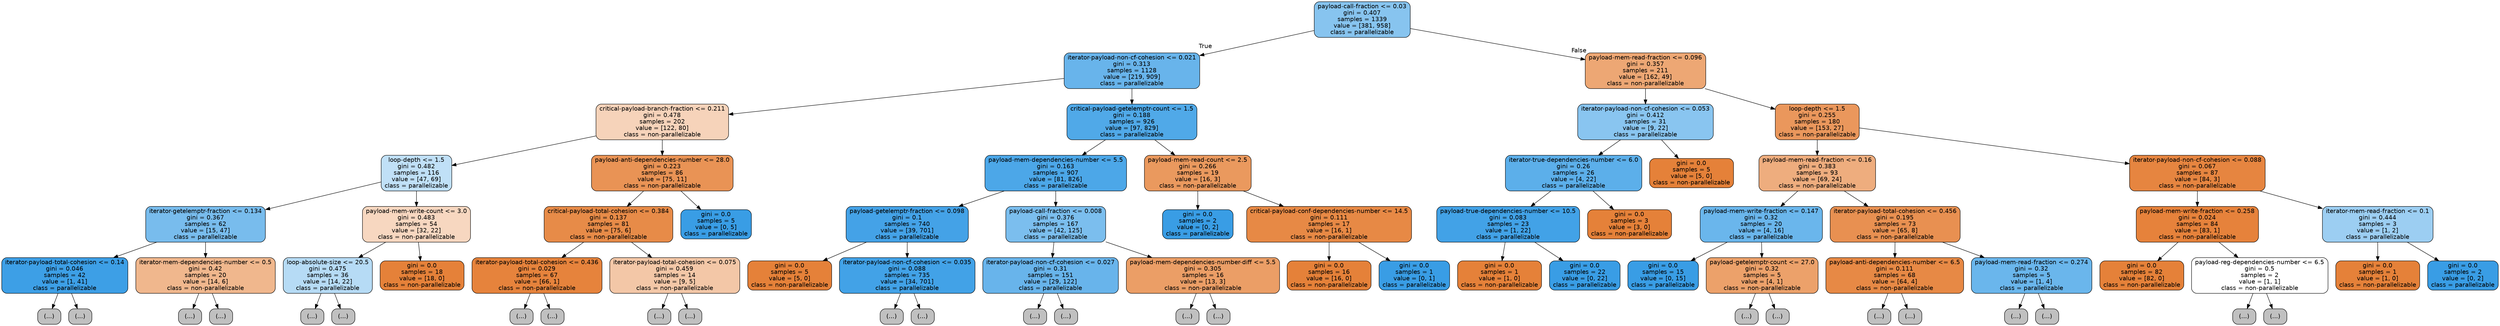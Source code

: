 digraph Tree {
node [shape=box, style="filled, rounded", color="black", fontname=helvetica] ;
edge [fontname=helvetica] ;
0 [label="payload-call-fraction <= 0.03\ngini = 0.407\nsamples = 1339\nvalue = [381, 958]\nclass = parallelizable", fillcolor="#399de59a"] ;
1 [label="iterator-payload-non-cf-cohesion <= 0.021\ngini = 0.313\nsamples = 1128\nvalue = [219, 909]\nclass = parallelizable", fillcolor="#399de5c2"] ;
0 -> 1 [labeldistance=2.5, labelangle=45, headlabel="True"] ;
2 [label="critical-payload-branch-fraction <= 0.211\ngini = 0.478\nsamples = 202\nvalue = [122, 80]\nclass = non-parallelizable", fillcolor="#e5813958"] ;
1 -> 2 ;
3 [label="loop-depth <= 1.5\ngini = 0.482\nsamples = 116\nvalue = [47, 69]\nclass = parallelizable", fillcolor="#399de551"] ;
2 -> 3 ;
4 [label="iterator-getelemptr-fraction <= 0.134\ngini = 0.367\nsamples = 62\nvalue = [15, 47]\nclass = parallelizable", fillcolor="#399de5ae"] ;
3 -> 4 ;
5 [label="iterator-payload-total-cohesion <= 0.14\ngini = 0.046\nsamples = 42\nvalue = [1, 41]\nclass = parallelizable", fillcolor="#399de5f9"] ;
4 -> 5 ;
6 [label="(...)", fillcolor="#C0C0C0"] ;
5 -> 6 ;
7 [label="(...)", fillcolor="#C0C0C0"] ;
5 -> 7 ;
8 [label="iterator-mem-dependencies-number <= 0.5\ngini = 0.42\nsamples = 20\nvalue = [14, 6]\nclass = non-parallelizable", fillcolor="#e5813992"] ;
4 -> 8 ;
9 [label="(...)", fillcolor="#C0C0C0"] ;
8 -> 9 ;
10 [label="(...)", fillcolor="#C0C0C0"] ;
8 -> 10 ;
17 [label="payload-mem-write-count <= 3.0\ngini = 0.483\nsamples = 54\nvalue = [32, 22]\nclass = non-parallelizable", fillcolor="#e5813950"] ;
3 -> 17 ;
18 [label="loop-absolute-size <= 20.5\ngini = 0.475\nsamples = 36\nvalue = [14, 22]\nclass = parallelizable", fillcolor="#399de55d"] ;
17 -> 18 ;
19 [label="(...)", fillcolor="#C0C0C0"] ;
18 -> 19 ;
20 [label="(...)", fillcolor="#C0C0C0"] ;
18 -> 20 ;
33 [label="gini = 0.0\nsamples = 18\nvalue = [18, 0]\nclass = non-parallelizable", fillcolor="#e58139ff"] ;
17 -> 33 ;
34 [label="payload-anti-dependencies-number <= 28.0\ngini = 0.223\nsamples = 86\nvalue = [75, 11]\nclass = non-parallelizable", fillcolor="#e58139da"] ;
2 -> 34 ;
35 [label="critical-payload-total-cohesion <= 0.384\ngini = 0.137\nsamples = 81\nvalue = [75, 6]\nclass = non-parallelizable", fillcolor="#e58139eb"] ;
34 -> 35 ;
36 [label="iterator-payload-total-cohesion <= 0.436\ngini = 0.029\nsamples = 67\nvalue = [66, 1]\nclass = non-parallelizable", fillcolor="#e58139fb"] ;
35 -> 36 ;
37 [label="(...)", fillcolor="#C0C0C0"] ;
36 -> 37 ;
38 [label="(...)", fillcolor="#C0C0C0"] ;
36 -> 38 ;
39 [label="iterator-payload-total-cohesion <= 0.075\ngini = 0.459\nsamples = 14\nvalue = [9, 5]\nclass = non-parallelizable", fillcolor="#e5813971"] ;
35 -> 39 ;
40 [label="(...)", fillcolor="#C0C0C0"] ;
39 -> 40 ;
43 [label="(...)", fillcolor="#C0C0C0"] ;
39 -> 43 ;
48 [label="gini = 0.0\nsamples = 5\nvalue = [0, 5]\nclass = parallelizable", fillcolor="#399de5ff"] ;
34 -> 48 ;
49 [label="critical-payload-getelemptr-count <= 1.5\ngini = 0.188\nsamples = 926\nvalue = [97, 829]\nclass = parallelizable", fillcolor="#399de5e1"] ;
1 -> 49 ;
50 [label="payload-mem-dependencies-number <= 5.5\ngini = 0.163\nsamples = 907\nvalue = [81, 826]\nclass = parallelizable", fillcolor="#399de5e6"] ;
49 -> 50 ;
51 [label="payload-getelemptr-fraction <= 0.098\ngini = 0.1\nsamples = 740\nvalue = [39, 701]\nclass = parallelizable", fillcolor="#399de5f1"] ;
50 -> 51 ;
52 [label="gini = 0.0\nsamples = 5\nvalue = [5, 0]\nclass = non-parallelizable", fillcolor="#e58139ff"] ;
51 -> 52 ;
53 [label="iterator-payload-non-cf-cohesion <= 0.035\ngini = 0.088\nsamples = 735\nvalue = [34, 701]\nclass = parallelizable", fillcolor="#399de5f3"] ;
51 -> 53 ;
54 [label="(...)", fillcolor="#C0C0C0"] ;
53 -> 54 ;
95 [label="(...)", fillcolor="#C0C0C0"] ;
53 -> 95 ;
134 [label="payload-call-fraction <= 0.008\ngini = 0.376\nsamples = 167\nvalue = [42, 125]\nclass = parallelizable", fillcolor="#399de5a9"] ;
50 -> 134 ;
135 [label="iterator-payload-non-cf-cohesion <= 0.027\ngini = 0.31\nsamples = 151\nvalue = [29, 122]\nclass = parallelizable", fillcolor="#399de5c2"] ;
134 -> 135 ;
136 [label="(...)", fillcolor="#C0C0C0"] ;
135 -> 136 ;
141 [label="(...)", fillcolor="#C0C0C0"] ;
135 -> 141 ;
170 [label="payload-mem-dependencies-number-diff <= 5.5\ngini = 0.305\nsamples = 16\nvalue = [13, 3]\nclass = non-parallelizable", fillcolor="#e58139c4"] ;
134 -> 170 ;
171 [label="(...)", fillcolor="#C0C0C0"] ;
170 -> 171 ;
174 [label="(...)", fillcolor="#C0C0C0"] ;
170 -> 174 ;
175 [label="payload-mem-read-count <= 2.5\ngini = 0.266\nsamples = 19\nvalue = [16, 3]\nclass = non-parallelizable", fillcolor="#e58139cf"] ;
49 -> 175 ;
176 [label="gini = 0.0\nsamples = 2\nvalue = [0, 2]\nclass = parallelizable", fillcolor="#399de5ff"] ;
175 -> 176 ;
177 [label="critical-payload-conf-dependencies-number <= 14.5\ngini = 0.111\nsamples = 17\nvalue = [16, 1]\nclass = non-parallelizable", fillcolor="#e58139ef"] ;
175 -> 177 ;
178 [label="gini = 0.0\nsamples = 16\nvalue = [16, 0]\nclass = non-parallelizable", fillcolor="#e58139ff"] ;
177 -> 178 ;
179 [label="gini = 0.0\nsamples = 1\nvalue = [0, 1]\nclass = parallelizable", fillcolor="#399de5ff"] ;
177 -> 179 ;
180 [label="payload-mem-read-fraction <= 0.096\ngini = 0.357\nsamples = 211\nvalue = [162, 49]\nclass = non-parallelizable", fillcolor="#e58139b2"] ;
0 -> 180 [labeldistance=2.5, labelangle=-45, headlabel="False"] ;
181 [label="iterator-payload-non-cf-cohesion <= 0.053\ngini = 0.412\nsamples = 31\nvalue = [9, 22]\nclass = parallelizable", fillcolor="#399de597"] ;
180 -> 181 ;
182 [label="iterator-true-dependencies-number <= 6.0\ngini = 0.26\nsamples = 26\nvalue = [4, 22]\nclass = parallelizable", fillcolor="#399de5d1"] ;
181 -> 182 ;
183 [label="payload-true-dependencies-number <= 10.5\ngini = 0.083\nsamples = 23\nvalue = [1, 22]\nclass = parallelizable", fillcolor="#399de5f3"] ;
182 -> 183 ;
184 [label="gini = 0.0\nsamples = 1\nvalue = [1, 0]\nclass = non-parallelizable", fillcolor="#e58139ff"] ;
183 -> 184 ;
185 [label="gini = 0.0\nsamples = 22\nvalue = [0, 22]\nclass = parallelizable", fillcolor="#399de5ff"] ;
183 -> 185 ;
186 [label="gini = 0.0\nsamples = 3\nvalue = [3, 0]\nclass = non-parallelizable", fillcolor="#e58139ff"] ;
182 -> 186 ;
187 [label="gini = 0.0\nsamples = 5\nvalue = [5, 0]\nclass = non-parallelizable", fillcolor="#e58139ff"] ;
181 -> 187 ;
188 [label="loop-depth <= 1.5\ngini = 0.255\nsamples = 180\nvalue = [153, 27]\nclass = non-parallelizable", fillcolor="#e58139d2"] ;
180 -> 188 ;
189 [label="payload-mem-read-fraction <= 0.16\ngini = 0.383\nsamples = 93\nvalue = [69, 24]\nclass = non-parallelizable", fillcolor="#e58139a6"] ;
188 -> 189 ;
190 [label="payload-mem-write-fraction <= 0.147\ngini = 0.32\nsamples = 20\nvalue = [4, 16]\nclass = parallelizable", fillcolor="#399de5bf"] ;
189 -> 190 ;
191 [label="gini = 0.0\nsamples = 15\nvalue = [0, 15]\nclass = parallelizable", fillcolor="#399de5ff"] ;
190 -> 191 ;
192 [label="payload-getelemptr-count <= 27.0\ngini = 0.32\nsamples = 5\nvalue = [4, 1]\nclass = non-parallelizable", fillcolor="#e58139bf"] ;
190 -> 192 ;
193 [label="(...)", fillcolor="#C0C0C0"] ;
192 -> 193 ;
194 [label="(...)", fillcolor="#C0C0C0"] ;
192 -> 194 ;
195 [label="iterator-payload-total-cohesion <= 0.456\ngini = 0.195\nsamples = 73\nvalue = [65, 8]\nclass = non-parallelizable", fillcolor="#e58139e0"] ;
189 -> 195 ;
196 [label="payload-anti-dependencies-number <= 6.5\ngini = 0.111\nsamples = 68\nvalue = [64, 4]\nclass = non-parallelizable", fillcolor="#e58139ef"] ;
195 -> 196 ;
197 [label="(...)", fillcolor="#C0C0C0"] ;
196 -> 197 ;
208 [label="(...)", fillcolor="#C0C0C0"] ;
196 -> 208 ;
209 [label="payload-mem-read-fraction <= 0.274\ngini = 0.32\nsamples = 5\nvalue = [1, 4]\nclass = parallelizable", fillcolor="#399de5bf"] ;
195 -> 209 ;
210 [label="(...)", fillcolor="#C0C0C0"] ;
209 -> 210 ;
211 [label="(...)", fillcolor="#C0C0C0"] ;
209 -> 211 ;
212 [label="iterator-payload-non-cf-cohesion <= 0.088\ngini = 0.067\nsamples = 87\nvalue = [84, 3]\nclass = non-parallelizable", fillcolor="#e58139f6"] ;
188 -> 212 ;
213 [label="payload-mem-write-fraction <= 0.258\ngini = 0.024\nsamples = 84\nvalue = [83, 1]\nclass = non-parallelizable", fillcolor="#e58139fc"] ;
212 -> 213 ;
214 [label="gini = 0.0\nsamples = 82\nvalue = [82, 0]\nclass = non-parallelizable", fillcolor="#e58139ff"] ;
213 -> 214 ;
215 [label="payload-reg-dependencies-number <= 6.5\ngini = 0.5\nsamples = 2\nvalue = [1, 1]\nclass = non-parallelizable", fillcolor="#e5813900"] ;
213 -> 215 ;
216 [label="(...)", fillcolor="#C0C0C0"] ;
215 -> 216 ;
217 [label="(...)", fillcolor="#C0C0C0"] ;
215 -> 217 ;
218 [label="iterator-mem-read-fraction <= 0.1\ngini = 0.444\nsamples = 3\nvalue = [1, 2]\nclass = parallelizable", fillcolor="#399de57f"] ;
212 -> 218 ;
219 [label="gini = 0.0\nsamples = 1\nvalue = [1, 0]\nclass = non-parallelizable", fillcolor="#e58139ff"] ;
218 -> 219 ;
220 [label="gini = 0.0\nsamples = 2\nvalue = [0, 2]\nclass = parallelizable", fillcolor="#399de5ff"] ;
218 -> 220 ;
}